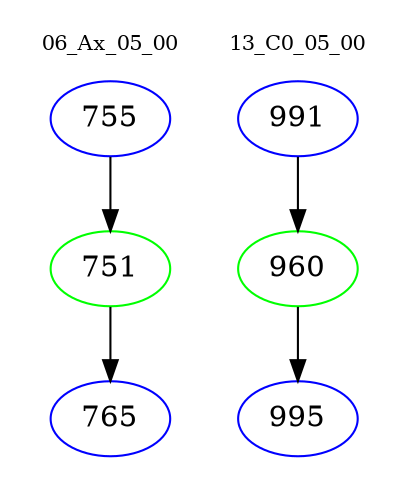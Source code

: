 digraph{
subgraph cluster_0 {
color = white
label = "06_Ax_05_00";
fontsize=10;
T0_755 [label="755", color="blue"]
T0_755 -> T0_751 [color="black"]
T0_751 [label="751", color="green"]
T0_751 -> T0_765 [color="black"]
T0_765 [label="765", color="blue"]
}
subgraph cluster_1 {
color = white
label = "13_C0_05_00";
fontsize=10;
T1_991 [label="991", color="blue"]
T1_991 -> T1_960 [color="black"]
T1_960 [label="960", color="green"]
T1_960 -> T1_995 [color="black"]
T1_995 [label="995", color="blue"]
}
}
